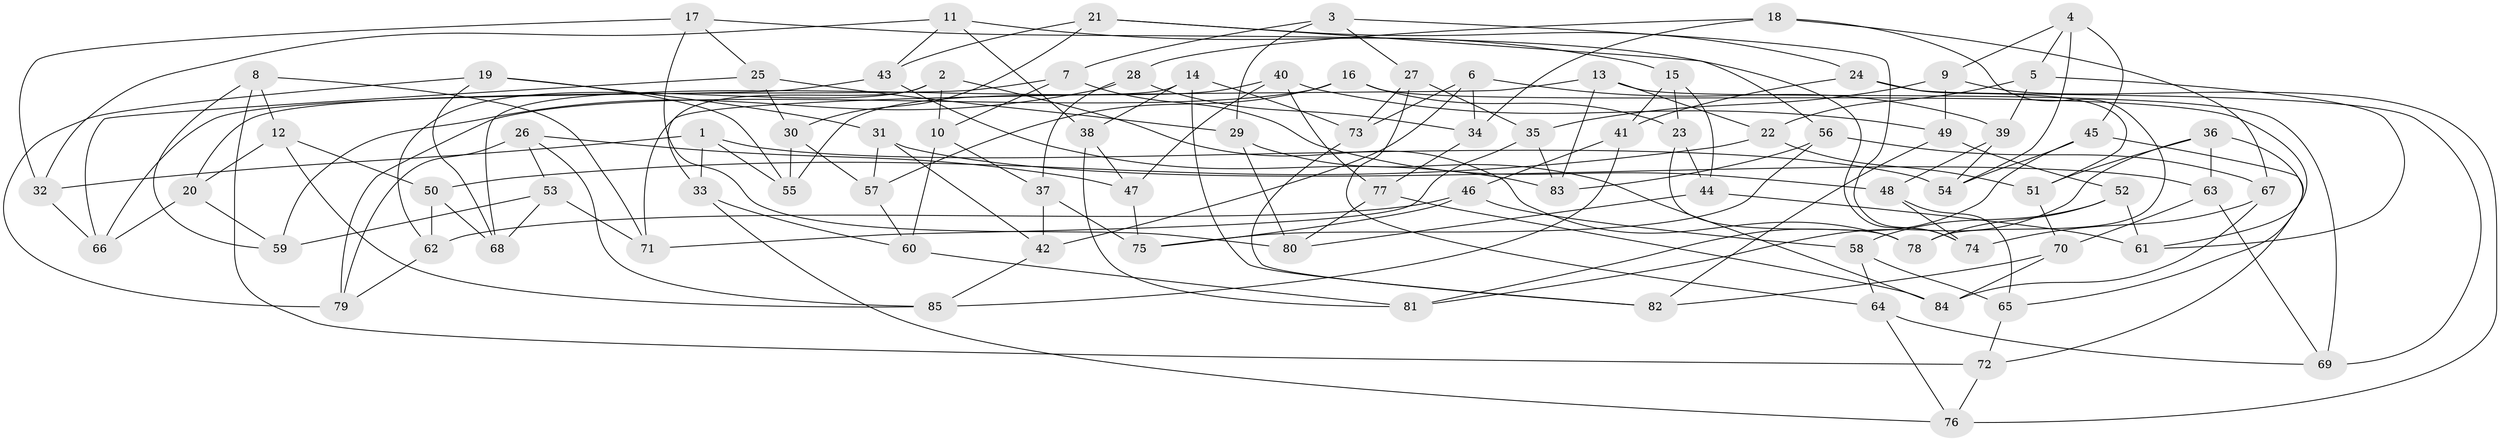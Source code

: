 // Generated by graph-tools (version 1.1) at 2025/57/03/09/25 04:57:27]
// undirected, 85 vertices, 170 edges
graph export_dot {
graph [start="1"]
  node [color=gray90,style=filled];
  1;
  2;
  3;
  4;
  5;
  6;
  7;
  8;
  9;
  10;
  11;
  12;
  13;
  14;
  15;
  16;
  17;
  18;
  19;
  20;
  21;
  22;
  23;
  24;
  25;
  26;
  27;
  28;
  29;
  30;
  31;
  32;
  33;
  34;
  35;
  36;
  37;
  38;
  39;
  40;
  41;
  42;
  43;
  44;
  45;
  46;
  47;
  48;
  49;
  50;
  51;
  52;
  53;
  54;
  55;
  56;
  57;
  58;
  59;
  60;
  61;
  62;
  63;
  64;
  65;
  66;
  67;
  68;
  69;
  70;
  71;
  72;
  73;
  74;
  75;
  76;
  77;
  78;
  79;
  80;
  81;
  82;
  83;
  84;
  85;
  1 -- 55;
  1 -- 33;
  1 -- 32;
  1 -- 54;
  2 -- 62;
  2 -- 33;
  2 -- 78;
  2 -- 10;
  3 -- 7;
  3 -- 74;
  3 -- 29;
  3 -- 27;
  4 -- 9;
  4 -- 45;
  4 -- 5;
  4 -- 54;
  5 -- 22;
  5 -- 61;
  5 -- 39;
  6 -- 34;
  6 -- 42;
  6 -- 73;
  6 -- 39;
  7 -- 48;
  7 -- 20;
  7 -- 10;
  8 -- 71;
  8 -- 12;
  8 -- 59;
  8 -- 72;
  9 -- 76;
  9 -- 35;
  9 -- 49;
  10 -- 60;
  10 -- 37;
  11 -- 38;
  11 -- 43;
  11 -- 15;
  11 -- 32;
  12 -- 85;
  12 -- 50;
  12 -- 20;
  13 -- 71;
  13 -- 83;
  13 -- 22;
  13 -- 69;
  14 -- 73;
  14 -- 68;
  14 -- 82;
  14 -- 38;
  15 -- 23;
  15 -- 41;
  15 -- 44;
  16 -- 57;
  16 -- 61;
  16 -- 23;
  16 -- 79;
  17 -- 74;
  17 -- 25;
  17 -- 32;
  17 -- 80;
  18 -- 34;
  18 -- 67;
  18 -- 78;
  18 -- 28;
  19 -- 79;
  19 -- 31;
  19 -- 55;
  19 -- 68;
  20 -- 59;
  20 -- 66;
  21 -- 43;
  21 -- 56;
  21 -- 24;
  21 -- 30;
  22 -- 50;
  22 -- 51;
  23 -- 44;
  23 -- 78;
  24 -- 51;
  24 -- 69;
  24 -- 41;
  25 -- 66;
  25 -- 29;
  25 -- 30;
  26 -- 79;
  26 -- 53;
  26 -- 47;
  26 -- 85;
  27 -- 35;
  27 -- 73;
  27 -- 64;
  28 -- 37;
  28 -- 59;
  28 -- 34;
  29 -- 84;
  29 -- 80;
  30 -- 55;
  30 -- 57;
  31 -- 63;
  31 -- 57;
  31 -- 42;
  32 -- 66;
  33 -- 60;
  33 -- 76;
  34 -- 77;
  35 -- 83;
  35 -- 71;
  36 -- 81;
  36 -- 63;
  36 -- 65;
  36 -- 51;
  37 -- 75;
  37 -- 42;
  38 -- 81;
  38 -- 47;
  39 -- 54;
  39 -- 48;
  40 -- 47;
  40 -- 55;
  40 -- 77;
  40 -- 49;
  41 -- 46;
  41 -- 85;
  42 -- 85;
  43 -- 83;
  43 -- 66;
  44 -- 80;
  44 -- 61;
  45 -- 54;
  45 -- 72;
  45 -- 81;
  46 -- 75;
  46 -- 58;
  46 -- 62;
  47 -- 75;
  48 -- 74;
  48 -- 65;
  49 -- 82;
  49 -- 52;
  50 -- 62;
  50 -- 68;
  51 -- 70;
  52 -- 58;
  52 -- 61;
  52 -- 78;
  53 -- 71;
  53 -- 59;
  53 -- 68;
  56 -- 67;
  56 -- 83;
  56 -- 75;
  57 -- 60;
  58 -- 65;
  58 -- 64;
  60 -- 81;
  62 -- 79;
  63 -- 69;
  63 -- 70;
  64 -- 69;
  64 -- 76;
  65 -- 72;
  67 -- 84;
  67 -- 74;
  70 -- 84;
  70 -- 82;
  72 -- 76;
  73 -- 82;
  77 -- 84;
  77 -- 80;
}
